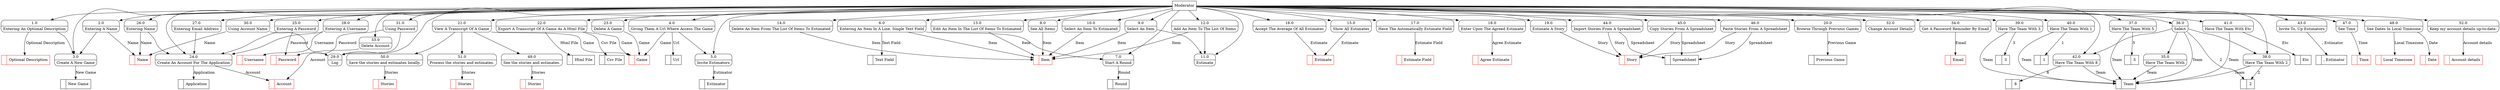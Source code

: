 digraph dfd2{ 
node[shape=record]
200 [label="<f0>  |<f1> New Game " ];
201 [label="<f0>  |<f1> Optional Description " color=red];
202 [label="<f0>  |<f1> Name " color=red];
203 [label="<f0>  |<f1> Estimator " ];
204 [label="<f0>  |<f1> Game " color=red];
205 [label="<f0>  |<f1> Url " ];
206 [label="<f0>  |<f1> Item " color=red];
207 [label="<f0>  |<f1> Round " ];
208 [label="<f0>  |<f1> Estimate " color=red];
209 [label="<f0>  |<f1> Estimate Field " color=red];
210 [label="<f0>  |<f1> Agree Estimate " color=red];
211 [label="<f0>  |<f1> Story " color=red];
212 [label="<f0>  |<f1> Previous Game " ];
213 [label="<f0>  |<f1> Html File " ];
214 [label="<f0>  |<f1> Csv File " ];
215 [label="<f0>  |<f1> Application " ];
216 [label="<f0>  |<f1> Account " color=red];
217 [label="<f0>  |<f1> Password " color=red];
218 [label="<f0>  |<f1> Username " color=red];
219 [label="<f0>  |<f1> Email " color=red];
220 [label="<f0>  |<f1> Team " ];
221 [label="<f0>  |<f1> 2 " ];
222 [label="<f0>  |<f1> 1 " ];
223 [label="<f0>  |<f1> 3 " ];
224 [label="<f0>  |<f1> 5 " ];
225 [label="<f0>  |<f1> 8 " ];
226 [label="<f0>  |<f1> Etc " ];
227 [label="<f0>  |<f1> , Estimator " ];
228 [label="<f0>  |<f1> Spreadsheet " ];
229 [label="<f0>  |<f1> Time " color=red];
230 [label="<f0>  |<f1> Date " color=red];
231 [label="<f0>  |<f1> Local Timezone " color=red];
232 [label="<f0>  |<f1> Text Field " ];
233 [label="Moderator" shape=box];
234 [label="{<f0> 1.0|<f1> Entering An Optional Description }" shape=Mrecord];
235 [label="{<f0> 2.0|<f1> Entering A Name }" shape=Mrecord];
236 [label="{<f0> 3.0|<f1> Create A New Game }" shape=Mrecord];
237 [label="{<f0> 4.0|<f1> Giving Them A Url Where Access The Game }" shape=Mrecord];
238 [label="{<f0> 5.0|<f1> Invite Estimators }" shape=Mrecord];
239 [label="{<f0> 6.0|<f1> Entering An Item In A Line, Single Text Field }" shape=Mrecord];
240 [label="{<f0> 7.0|<f1> Start A Round }" shape=Mrecord];
241 [label="{<f0> 8.0|<f1> See All Items }" shape=Mrecord];
242 [label="{<f0> 9.0|<f1> Select An Item }" shape=Mrecord];
243 [label="{<f0> 10.0|<f1> Select An Item To Estimated }" shape=Mrecord];
244 [label="{<f0> 11.0|<f1> Estimate }" shape=Mrecord];
245 [label="{<f0> 12.0|<f1> Add An Item To The List Of Items }" shape=Mrecord];
246 [label="{<f0> 13.0|<f1> Edit An Item In The List Of Items To Estimated }" shape=Mrecord];
247 [label="{<f0> 14.0|<f1> Delete An Item From The List Of Items To Estimated }" shape=Mrecord];
248 [label="{<f0> 15.0|<f1> Show All Estimates }" shape=Mrecord];
249 [label="{<f0> 16.0|<f1> Accept The Average Of All Estimates }" shape=Mrecord];
250 [label="{<f0> 17.0|<f1> Have The Automatically Estimate Field }" shape=Mrecord];
251 [label="{<f0> 18.0|<f1> Enter Upon The Agreed Estimate }" shape=Mrecord];
252 [label="{<f0> 19.0|<f1> Estimate A Story }" shape=Mrecord];
253 [label="{<f0> 20.0|<f1> Browse Through Previous Games }" shape=Mrecord];
254 [label="{<f0> 21.0|<f1> View A Transcript Of A Game }" shape=Mrecord];
255 [label="{<f0> 22.0|<f1> Export A Transcript Of A Game As A Html File }" shape=Mrecord];
256 [label="{<f0> 23.0|<f1> Delete A Game }" shape=Mrecord];
257 [label="{<f0> 24.0|<f1> Create An Account For The Application }" shape=Mrecord];
258 [label="{<f0> 25.0|<f1> Entering A Password }" shape=Mrecord];
259 [label="{<f0> 26.0|<f1> Entering Name }" shape=Mrecord];
260 [label="{<f0> 27.0|<f1> Entering Email Address }" shape=Mrecord];
261 [label="{<f0> 28.0|<f1> Entering A Username }" shape=Mrecord];
262 [label="{<f0> 29.0|<f1> Log }" shape=Mrecord];
263 [label="{<f0> 30.0|<f1> Using Account Name }" shape=Mrecord];
264 [label="{<f0> 31.0|<f1> Using Password }" shape=Mrecord];
265 [label="{<f0> 32.0|<f1> Change Account Details }" shape=Mrecord];
266 [label="{<f0> 33.0|<f1> Delete Account }" shape=Mrecord];
267 [label="{<f0> 34.0|<f1> Get A Password Reminder By Email }" shape=Mrecord];
268 [label="{<f0> 35.0|<f1> Have The Team With }" shape=Mrecord];
269 [label="{<f0> 36.0|<f1> Select }" shape=Mrecord];
270 [label="{<f0> 37.0|<f1> Have The Team With 5 }" shape=Mrecord];
271 [label="{<f0> 38.0|<f1> Have The Team With 2 }" shape=Mrecord];
272 [label="{<f0> 39.0|<f1> Have The Team With 3 }" shape=Mrecord];
273 [label="{<f0> 40.0|<f1> Have The Team With 1 }" shape=Mrecord];
274 [label="{<f0> 41.0|<f1> Have The Team With Etc }" shape=Mrecord];
275 [label="{<f0> 42.0|<f1> Have The Team With 8 }" shape=Mrecord];
276 [label="{<f0> 43.0|<f1> Invite To, Up Estimators }" shape=Mrecord];
277 [label="{<f0> 44.0|<f1> Import Stories From A Spreadsheet }" shape=Mrecord];
278 [label="{<f0> 45.0|<f1> Copy Stories From A Spreadsheet }" shape=Mrecord];
279 [label="{<f0> 46.0|<f1> Paste Stories From A Spreadsheet }" shape=Mrecord];
280 [label="{<f0> 47.0|<f1> See Time }" shape=Mrecord];
281 [label="{<f0> 48.0|<f1> See Dates In Local Timezone }" shape=Mrecord];
49 [label="{<f0> 49.0|<f1> See the stories and estimates. }" shape=Mrecord];
254 -> 49
1001 [label="<f0>  |<f1> Stories " color=red];
49 -> 1001 [label="Stories"]
50 [label="{<f0> 50.0|<f1> Save the stories and estimates locally. }" shape=Mrecord];
254 -> 50
1004 [label="<f0>  |<f1> Stories " color=red];
50 -> 1004 [label="Stories"]
51 [label="{<f0> 51.0|<f1> Process the stories and estimates. }" shape=Mrecord];
254 -> 51
1007 [label="<f0>  |<f1> Stories " color=red];
51 -> 1007 [label="Stories"]
52 [label="{<f0> 52.0|<f1> Keep my account details up-to-date. }" shape=Mrecord];
233 -> 52
1010 [label="<f0>  |<f1> Account details " color=red];
52 -> 1010 [label="Account details"]
233 -> 234
233 -> 235
233 -> 236
233 -> 237
233 -> 238
233 -> 239
233 -> 240
233 -> 241
233 -> 242
233 -> 243
233 -> 244
233 -> 245
233 -> 246
233 -> 247
233 -> 248
233 -> 249
233 -> 250
233 -> 251
233 -> 252
233 -> 253
233 -> 254
233 -> 255
233 -> 256
233 -> 257
233 -> 258
233 -> 259
233 -> 260
233 -> 261
233 -> 262
233 -> 263
233 -> 264
233 -> 265
233 -> 266
233 -> 267
233 -> 269
233 -> 270
233 -> 271
233 -> 272
233 -> 273
233 -> 274
233 -> 275
233 -> 276
233 -> 277
233 -> 278
233 -> 279
233 -> 280
233 -> 281
234 -> 236
234 -> 201 [label="Optional Description"]
235 -> 236
235 -> 202 [label="Name"]
236 -> 200 [label="New Game"]
237 -> 238
237 -> 205 [label="Url"]
237 -> 204 [label="Game"]
238 -> 203 [label="Estimator"]
239 -> 240
239 -> 206 [label="Item"]
239 -> 232 [label="Text Field"]
240 -> 207 [label="Round"]
241 -> 206 [label="Item"]
242 -> 244
242 -> 206 [label="Item"]
243 -> 206 [label="Item"]
245 -> 244
245 -> 206 [label="Item"]
246 -> 206 [label="Item"]
247 -> 206 [label="Item"]
248 -> 208 [label="Estimate"]
249 -> 208 [label="Estimate"]
250 -> 209 [label="Estimate Field"]
251 -> 210 [label="Agree Estimate"]
252 -> 211 [label="Story"]
253 -> 212 [label="Previous Game"]
254 -> 204 [label="Game"]
255 -> 213 [label="Html File"]
255 -> 204 [label="Game"]
255 -> 214 [label="Csv File"]
256 -> 204 [label="Game"]
257 -> 216 [label="Account"]
257 -> 215 [label="Application"]
258 -> 257
258 -> 217 [label="Password"]
259 -> 257
259 -> 202 [label="Name"]
260 -> 257
261 -> 257
261 -> 218 [label="Username"]
263 -> 262
263 -> 202 [label="Name"]
264 -> 262
264 -> 217 [label="Password"]
266 -> 216 [label="Account"]
267 -> 219 [label="Email"]
268 -> 220 [label="Team"]
269 -> 268
269 -> 271
269 -> 275
269 -> 220 [label="Team"]
269 -> 221 [label="2"]
270 -> 224 [label="5"]
270 -> 220 [label="Team"]
271 -> 221 [label="2"]
271 -> 220 [label="Team"]
272 -> 223 [label="3"]
272 -> 220 [label="Team"]
273 -> 222 [label="1"]
273 -> 220 [label="Team"]
274 -> 226 [label="Etc"]
274 -> 220 [label="Team"]
275 -> 220 [label="Team"]
275 -> 225 [label="8"]
276 -> 227 [label=", Estimator"]
277 -> 228 [label="Spreadsheet"]
277 -> 211 [label="Story"]
278 -> 211 [label="Story"]
278 -> 228 [label="Spreadsheet"]
279 -> 211 [label="Story"]
279 -> 228 [label="Spreadsheet"]
280 -> 229 [label="Time"]
281 -> 230 [label="Date"]
281 -> 231 [label="Local Timezone"]
}
